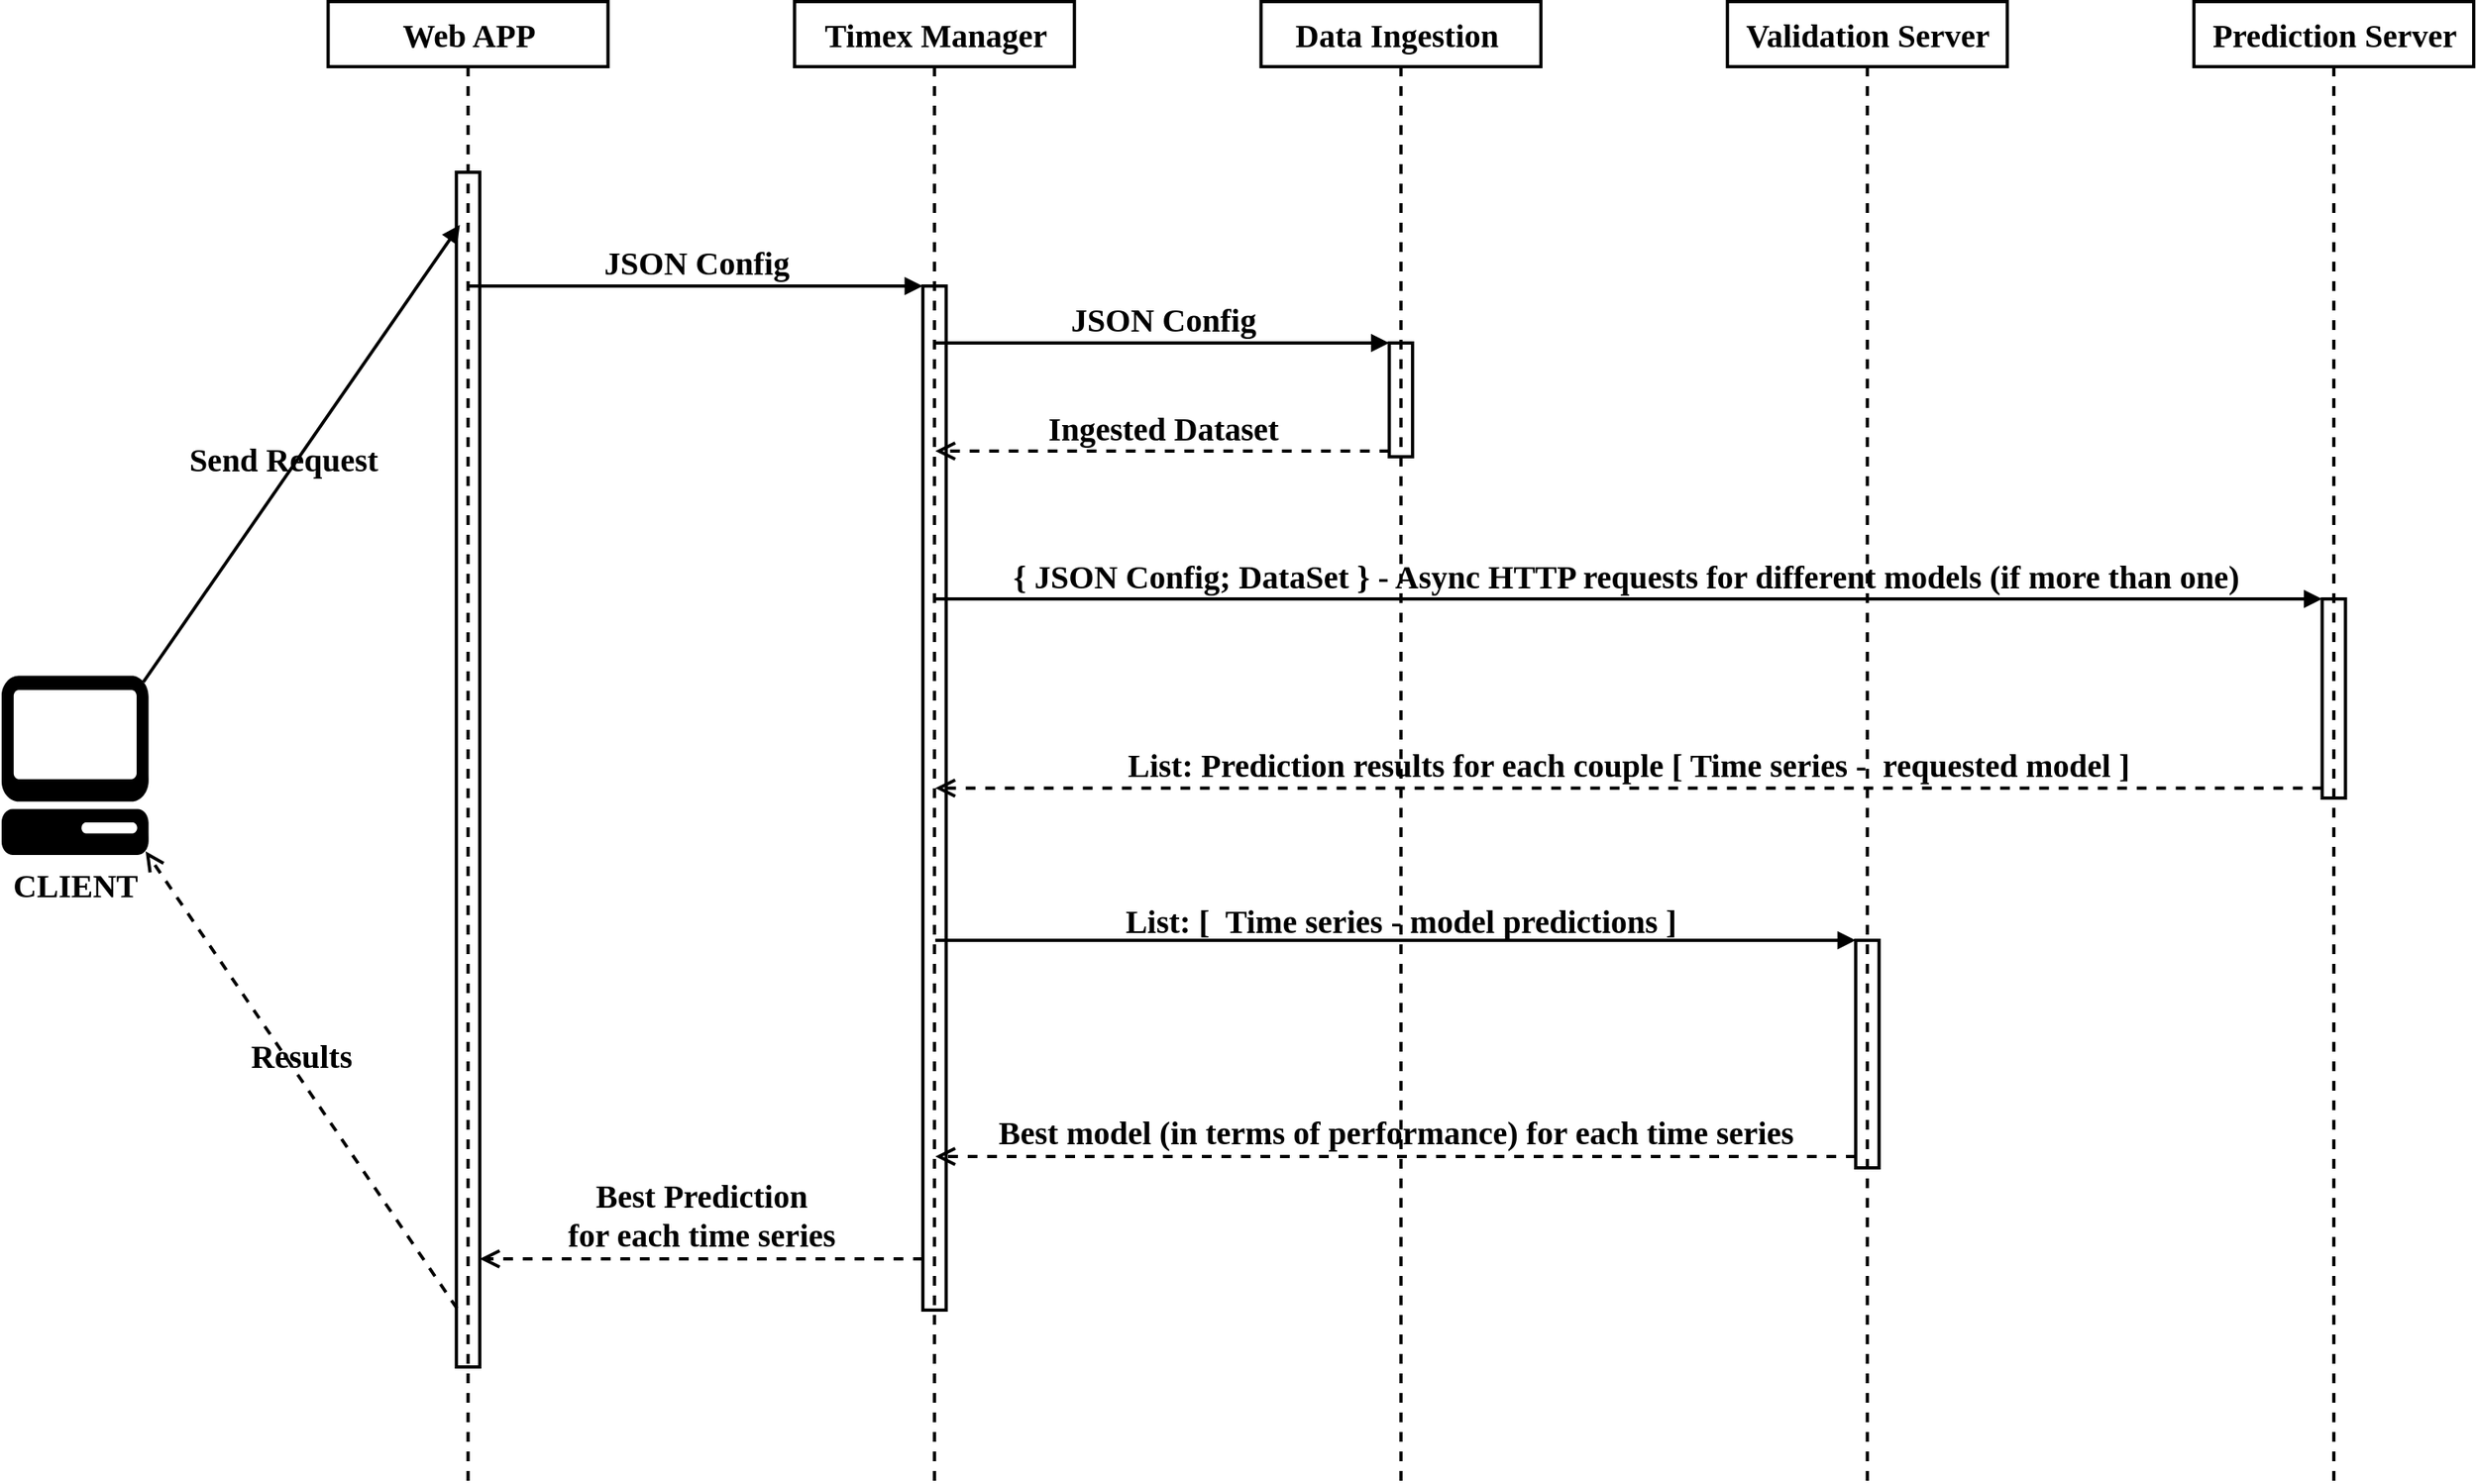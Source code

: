 <mxfile version="17.4.0" type="device"><diagram id="nx5L5kubZ0CausN5YFeP" name="Page-1"><mxGraphModel dx="2076" dy="1030" grid="1" gridSize="10" guides="1" tooltips="1" connect="1" arrows="1" fold="1" page="1" pageScale="1" pageWidth="850" pageHeight="1100" background="none" math="0" shadow="0"><root><mxCell id="0"/><mxCell id="1" parent="0"/><mxCell id="GBjlIl816oJYoVsNSfU9-1" value="" style="group;fontSize=20;labelBackgroundColor=none;fillColor=none;" parent="1" vertex="1" connectable="0"><mxGeometry x="80" y="90" width="1520" height="910" as="geometry"/></mxCell><mxCell id="YeDxar5-e-xp5RS2lGIy-6" value="Web APP" style="shape=umlLifeline;perimeter=lifelinePerimeter;html=1;container=1;collapsible=0;recursiveResize=0;outlineConnect=0;labelBackgroundColor=none;labelBorderColor=none;fontFamily=Times New Roman;fontSize=20;strokeWidth=2;fontStyle=1;fillColor=none;" parent="GBjlIl816oJYoVsNSfU9-1" vertex="1"><mxGeometry x="200.755" width="172.075" height="910" as="geometry"/></mxCell><mxCell id="YeDxar5-e-xp5RS2lGIy-11" value="" style="html=1;points=[];perimeter=orthogonalPerimeter;labelBackgroundColor=none;labelBorderColor=none;fontFamily=Times New Roman;fontSize=20;strokeWidth=2;fontStyle=1;fillColor=none;" parent="YeDxar5-e-xp5RS2lGIy-6" vertex="1"><mxGeometry x="78.868" y="105" width="14.34" height="735" as="geometry"/></mxCell><mxCell id="YeDxar5-e-xp5RS2lGIy-7" value="Timex Manager" style="shape=umlLifeline;perimeter=lifelinePerimeter;html=1;container=1;collapsible=0;recursiveResize=0;outlineConnect=0;labelBackgroundColor=none;labelBorderColor=none;fontFamily=Times New Roman;fontSize=20;strokeWidth=2;fontStyle=1;fillColor=none;" parent="GBjlIl816oJYoVsNSfU9-1" vertex="1"><mxGeometry x="487.547" width="172.075" height="910" as="geometry"/></mxCell><mxCell id="YeDxar5-e-xp5RS2lGIy-22" value="" style="html=1;points=[];perimeter=orthogonalPerimeter;labelBackgroundColor=none;labelBorderColor=none;fontFamily=Times New Roman;fontSize=20;strokeWidth=2;fontStyle=1;fillColor=none;" parent="YeDxar5-e-xp5RS2lGIy-7" vertex="1"><mxGeometry x="78.868" y="175.0" width="14.34" height="630" as="geometry"/></mxCell><mxCell id="YeDxar5-e-xp5RS2lGIy-8" value="Data Ingestion&amp;nbsp;" style="shape=umlLifeline;perimeter=lifelinePerimeter;html=1;container=1;collapsible=0;recursiveResize=0;outlineConnect=0;labelBackgroundColor=none;labelBorderColor=none;fontFamily=Times New Roman;fontSize=20;strokeWidth=2;fontStyle=1;fillColor=none;" parent="GBjlIl816oJYoVsNSfU9-1" vertex="1"><mxGeometry x="774.34" width="172.075" height="910" as="geometry"/></mxCell><mxCell id="YeDxar5-e-xp5RS2lGIy-25" value="" style="html=1;points=[];perimeter=orthogonalPerimeter;labelBackgroundColor=none;labelBorderColor=none;fontFamily=Times New Roman;fontSize=20;strokeWidth=2;fontStyle=1;fillColor=none;" parent="YeDxar5-e-xp5RS2lGIy-8" vertex="1"><mxGeometry x="78.868" y="210" width="14.34" height="70.0" as="geometry"/></mxCell><mxCell id="YeDxar5-e-xp5RS2lGIy-9" value="Validation Server" style="shape=umlLifeline;perimeter=lifelinePerimeter;html=1;container=1;collapsible=0;recursiveResize=0;outlineConnect=0;labelBackgroundColor=none;labelBorderColor=none;fontFamily=Times New Roman;fontSize=20;strokeWidth=2;fontStyle=1;fillColor=none;" parent="GBjlIl816oJYoVsNSfU9-1" vertex="1"><mxGeometry x="1061.132" width="172.075" height="910" as="geometry"/></mxCell><mxCell id="YeDxar5-e-xp5RS2lGIy-31" value="" style="html=1;points=[];perimeter=orthogonalPerimeter;labelBackgroundColor=none;labelBorderColor=none;fontFamily=Times New Roman;fontSize=20;strokeWidth=2;fontStyle=1;fillColor=none;" parent="YeDxar5-e-xp5RS2lGIy-9" vertex="1"><mxGeometry x="78.868" y="577.5" width="14.34" height="140.0" as="geometry"/></mxCell><mxCell id="YeDxar5-e-xp5RS2lGIy-10" value="Prediction Server" style="shape=umlLifeline;perimeter=lifelinePerimeter;html=1;container=1;collapsible=0;recursiveResize=0;outlineConnect=0;labelBackgroundColor=none;labelBorderColor=none;fontFamily=Times New Roman;fontSize=20;strokeWidth=2;fontStyle=1;fillColor=none;" parent="GBjlIl816oJYoVsNSfU9-1" vertex="1"><mxGeometry x="1347.925" width="172.075" height="910" as="geometry"/></mxCell><mxCell id="YeDxar5-e-xp5RS2lGIy-28" value="" style="html=1;points=[];perimeter=orthogonalPerimeter;labelBackgroundColor=none;labelBorderColor=none;fontFamily=Times New Roman;fontSize=20;strokeWidth=2;fontStyle=1;fillColor=none;" parent="YeDxar5-e-xp5RS2lGIy-10" vertex="1"><mxGeometry x="78.868" y="367.5" width="14.34" height="122.5" as="geometry"/></mxCell><mxCell id="YeDxar5-e-xp5RS2lGIy-12" value="&lt;span style=&quot;font-size: 20px;&quot;&gt;CLIENT&lt;/span&gt;" style="outlineConnect=0;dashed=0;verticalLabelPosition=bottom;verticalAlign=top;align=center;html=1;shape=mxgraph.aws3.management_console;labelBackgroundColor=none;labelBorderColor=none;fontFamily=Times New Roman;fontSize=20;strokeWidth=2;fontStyle=1;fillColor=#000000;" parent="GBjlIl816oJYoVsNSfU9-1" vertex="1"><mxGeometry y="414.75" width="90.34" height="110.25" as="geometry"/></mxCell><mxCell id="YeDxar5-e-xp5RS2lGIy-24" value="Best Prediction &lt;br style=&quot;font-size: 20px;&quot;&gt;for each time series" style="html=1;verticalAlign=bottom;endArrow=open;dashed=1;endSize=8;exitX=0;exitY=0.95;rounded=0;labelBackgroundColor=none;fontColor=#000000;labelBorderColor=none;fontFamily=Times New Roman;fontSize=20;strokeWidth=2;fontStyle=1;fillColor=none;" parent="GBjlIl816oJYoVsNSfU9-1" source="YeDxar5-e-xp5RS2lGIy-22" target="YeDxar5-e-xp5RS2lGIy-11" edge="1"><mxGeometry relative="1" as="geometry"><mxPoint x="372.83" y="521.5" as="targetPoint"/></mxGeometry></mxCell><mxCell id="YeDxar5-e-xp5RS2lGIy-23" value="JSON Config" style="html=1;verticalAlign=bottom;endArrow=block;entryX=0;entryY=0;rounded=0;labelBackgroundColor=none;fontColor=#000000;labelBorderColor=none;fontFamily=Times New Roman;fontSize=20;strokeWidth=2;fontStyle=1;fillColor=none;" parent="GBjlIl816oJYoVsNSfU9-1" source="YeDxar5-e-xp5RS2lGIy-6" target="YeDxar5-e-xp5RS2lGIy-22" edge="1"><mxGeometry relative="1" as="geometry"><mxPoint x="473.208" y="140.0" as="sourcePoint"/></mxGeometry></mxCell><mxCell id="YeDxar5-e-xp5RS2lGIy-27" value="Ingested Dataset" style="html=1;verticalAlign=bottom;endArrow=open;dashed=1;endSize=8;exitX=0;exitY=0.95;rounded=0;labelBackgroundColor=none;fontColor=#000000;labelBorderColor=none;fontFamily=Times New Roman;fontSize=20;strokeWidth=2;fontStyle=1;fillColor=none;" parent="GBjlIl816oJYoVsNSfU9-1" source="YeDxar5-e-xp5RS2lGIy-25" target="YeDxar5-e-xp5RS2lGIy-7" edge="1"><mxGeometry relative="1" as="geometry"><mxPoint x="709.811" y="325.5" as="targetPoint"/></mxGeometry></mxCell><mxCell id="YeDxar5-e-xp5RS2lGIy-26" value="JSON Config" style="html=1;verticalAlign=bottom;endArrow=block;entryX=0;entryY=0;rounded=0;labelBackgroundColor=none;fontColor=#000000;labelBorderColor=none;fontFamily=Times New Roman;fontSize=20;strokeWidth=2;fontStyle=1;fillColor=none;" parent="GBjlIl816oJYoVsNSfU9-1" source="YeDxar5-e-xp5RS2lGIy-7" target="YeDxar5-e-xp5RS2lGIy-25" edge="1"><mxGeometry relative="1" as="geometry"><mxPoint x="709.811" y="192.5" as="sourcePoint"/></mxGeometry></mxCell><mxCell id="YeDxar5-e-xp5RS2lGIy-29" value="{ JSON Config; DataSet } - Async HTTP requests for different models (if more than one)&amp;nbsp;" style="html=1;verticalAlign=bottom;endArrow=block;entryX=0;entryY=0;rounded=0;labelBackgroundColor=none;fontColor=#000000;labelBorderColor=none;fontFamily=Times New Roman;fontSize=20;strokeWidth=2;fontStyle=1;fillColor=none;" parent="GBjlIl816oJYoVsNSfU9-1" source="YeDxar5-e-xp5RS2lGIy-7" target="YeDxar5-e-xp5RS2lGIy-28" edge="1"><mxGeometry relative="1" as="geometry"><mxPoint x="1197.358" y="315" as="sourcePoint"/></mxGeometry></mxCell><mxCell id="YeDxar5-e-xp5RS2lGIy-30" value="List: Prediction results for each couple [ Time series -&amp;nbsp; requested model ]" style="html=1;verticalAlign=bottom;endArrow=open;dashed=1;endSize=8;exitX=0;exitY=0.95;rounded=0;labelBackgroundColor=none;fontColor=#000000;labelBorderColor=none;fontFamily=Times New Roman;fontSize=20;strokeWidth=2;fontStyle=1;fillColor=none;" parent="GBjlIl816oJYoVsNSfU9-1" source="YeDxar5-e-xp5RS2lGIy-28" target="YeDxar5-e-xp5RS2lGIy-7" edge="1"><mxGeometry relative="1" as="geometry"><mxPoint x="1197.358" y="448" as="targetPoint"/></mxGeometry></mxCell><mxCell id="YeDxar5-e-xp5RS2lGIy-32" value="List: [&amp;nbsp; Time series - model predictions ]" style="html=1;verticalAlign=bottom;endArrow=block;entryX=0;entryY=0;rounded=0;labelBackgroundColor=none;fontColor=#000000;labelBorderColor=none;fontFamily=Times New Roman;fontSize=20;strokeWidth=2;fontStyle=1;fillColor=none;" parent="GBjlIl816oJYoVsNSfU9-1" source="YeDxar5-e-xp5RS2lGIy-7" target="YeDxar5-e-xp5RS2lGIy-31" edge="1"><mxGeometry x="0.01" y="-2" relative="1" as="geometry"><mxPoint x="953.585" y="542.5" as="sourcePoint"/><mxPoint as="offset"/></mxGeometry></mxCell><mxCell id="YeDxar5-e-xp5RS2lGIy-33" value="Best model (in terms of performance) for each time series" style="html=1;verticalAlign=bottom;endArrow=open;dashed=1;endSize=8;exitX=0;exitY=0.95;rounded=0;labelBackgroundColor=none;fontColor=#000000;labelBorderColor=none;fontFamily=Times New Roman;fontSize=20;strokeWidth=2;fontStyle=1;fillColor=none;" parent="GBjlIl816oJYoVsNSfU9-1" source="YeDxar5-e-xp5RS2lGIy-31" target="YeDxar5-e-xp5RS2lGIy-7" edge="1"><mxGeometry relative="1" as="geometry"><mxPoint x="953.585" y="675.5" as="targetPoint"/></mxGeometry></mxCell><mxCell id="YeDxar5-e-xp5RS2lGIy-34" value="Send Request" style="html=1;verticalAlign=bottom;endArrow=block;rounded=0;entryX=0.149;entryY=0.044;entryDx=0;entryDy=0;entryPerimeter=0;exitX=0.965;exitY=0.035;exitDx=0;exitDy=0;exitPerimeter=0;labelBackgroundColor=none;fontColor=#000000;labelBorderColor=none;fontFamily=Times New Roman;fontSize=20;strokeWidth=2;fontStyle=1;fillColor=none;" parent="GBjlIl816oJYoVsNSfU9-1" source="YeDxar5-e-xp5RS2lGIy-12" target="YeDxar5-e-xp5RS2lGIy-11" edge="1"><mxGeometry x="-0.131" width="80" relative="1" as="geometry"><mxPoint x="200.755" y="122.5" as="sourcePoint"/><mxPoint x="315.472" y="122.5" as="targetPoint"/><mxPoint x="1" as="offset"/></mxGeometry></mxCell><mxCell id="YeDxar5-e-xp5RS2lGIy-37" value="Results" style="html=1;verticalAlign=bottom;endArrow=open;dashed=1;endSize=8;rounded=0;exitX=0.024;exitY=0.951;exitDx=0;exitDy=0;exitPerimeter=0;entryX=0.98;entryY=0.98;entryDx=0;entryDy=0;entryPerimeter=0;labelBackgroundColor=none;fontColor=#000000;labelBorderColor=none;fontFamily=Times New Roman;fontSize=20;strokeWidth=2;fontStyle=1;fillColor=none;" parent="GBjlIl816oJYoVsNSfU9-1" source="YeDxar5-e-xp5RS2lGIy-11" target="YeDxar5-e-xp5RS2lGIy-12" edge="1"><mxGeometry relative="1" as="geometry"><mxPoint x="243.774" y="770.0" as="sourcePoint"/><mxPoint x="186.415" y="647.5" as="targetPoint"/></mxGeometry></mxCell></root></mxGraphModel></diagram></mxfile>